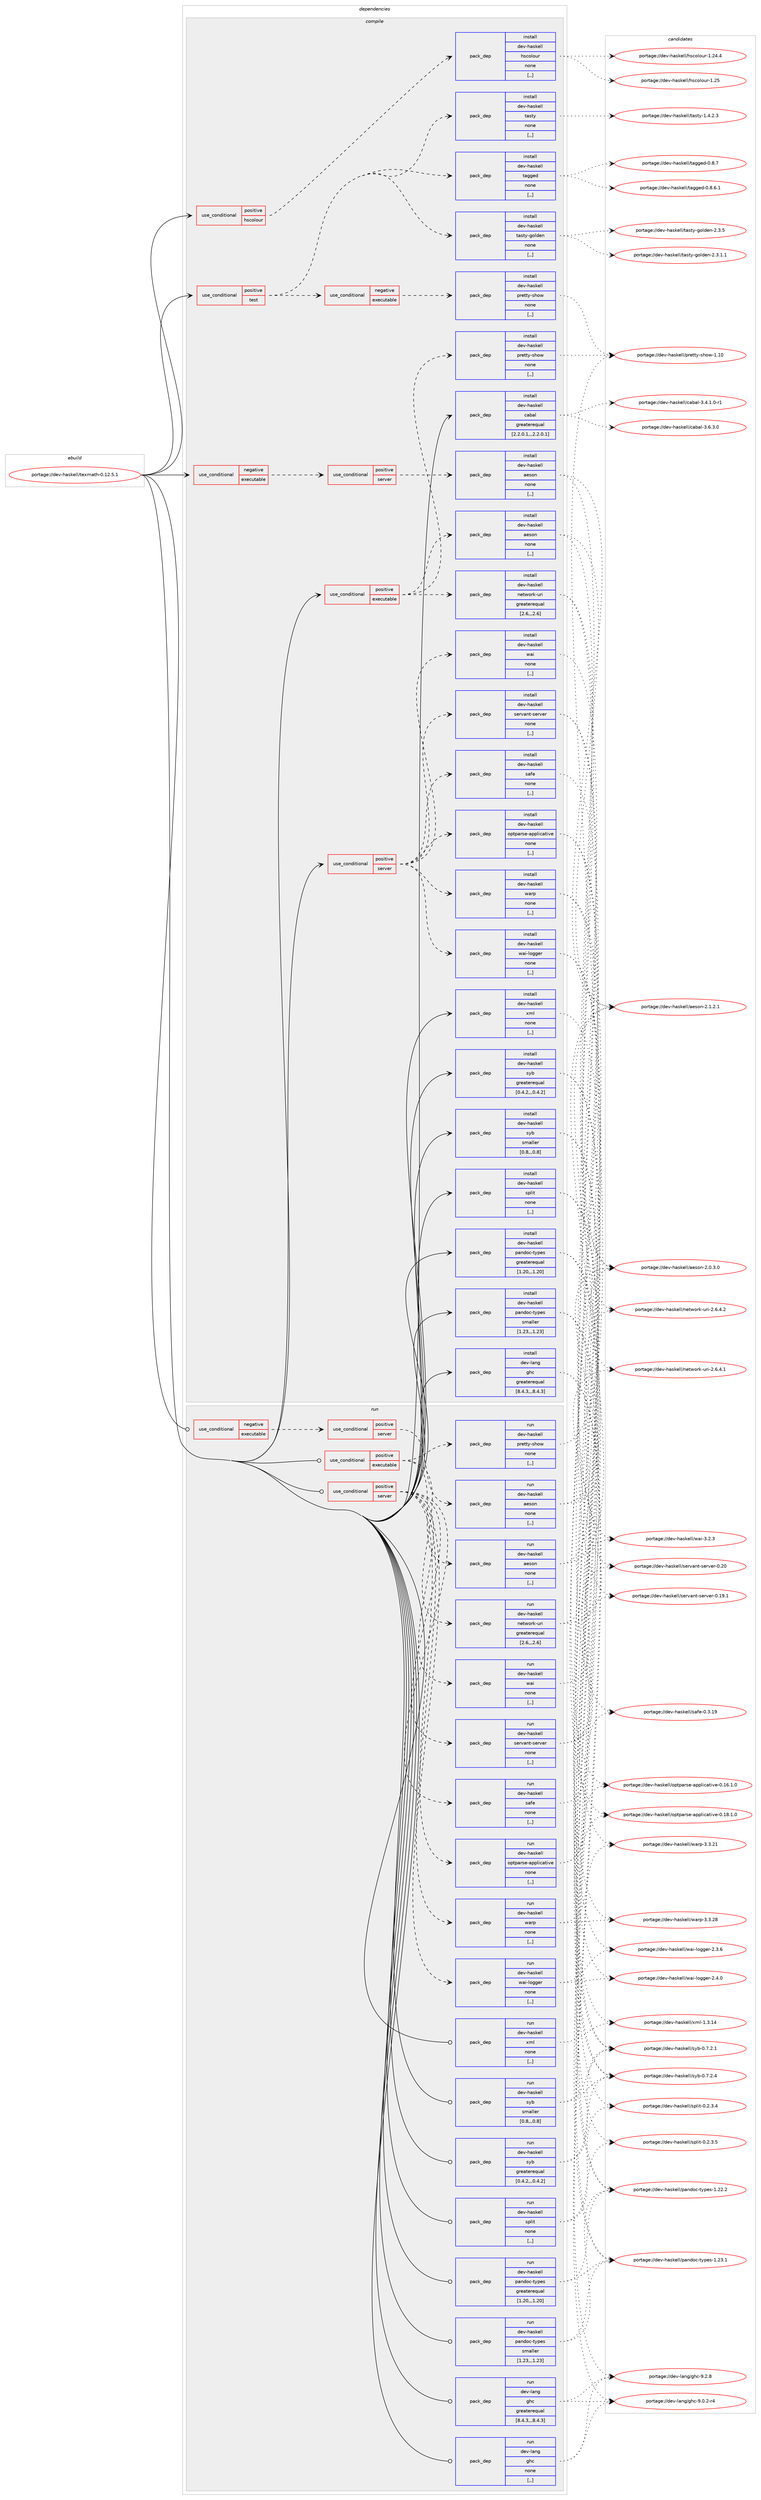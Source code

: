 digraph prolog {

# *************
# Graph options
# *************

newrank=true;
concentrate=true;
compound=true;
graph [rankdir=LR,fontname=Helvetica,fontsize=10,ranksep=1.5];#, ranksep=2.5, nodesep=0.2];
edge  [arrowhead=vee];
node  [fontname=Helvetica,fontsize=10];

# **********
# The ebuild
# **********

subgraph cluster_leftcol {
color=gray;
label=<<i>ebuild</i>>;
id [label="portage://dev-haskell/texmath-0.12.5.1", color=red, width=4, href="../dev-haskell/texmath-0.12.5.1.svg"];
}

# ****************
# The dependencies
# ****************

subgraph cluster_midcol {
color=gray;
label=<<i>dependencies</i>>;
subgraph cluster_compile {
fillcolor="#eeeeee";
style=filled;
label=<<i>compile</i>>;
subgraph cond151283 {
dependency583054 [label=<<TABLE BORDER="0" CELLBORDER="1" CELLSPACING="0" CELLPADDING="4"><TR><TD ROWSPAN="3" CELLPADDING="10">use_conditional</TD></TR><TR><TD>negative</TD></TR><TR><TD>executable</TD></TR></TABLE>>, shape=none, color=red];
subgraph cond151284 {
dependency583055 [label=<<TABLE BORDER="0" CELLBORDER="1" CELLSPACING="0" CELLPADDING="4"><TR><TD ROWSPAN="3" CELLPADDING="10">use_conditional</TD></TR><TR><TD>positive</TD></TR><TR><TD>server</TD></TR></TABLE>>, shape=none, color=red];
subgraph pack427153 {
dependency583056 [label=<<TABLE BORDER="0" CELLBORDER="1" CELLSPACING="0" CELLPADDING="4" WIDTH="220"><TR><TD ROWSPAN="6" CELLPADDING="30">pack_dep</TD></TR><TR><TD WIDTH="110">install</TD></TR><TR><TD>dev-haskell</TD></TR><TR><TD>aeson</TD></TR><TR><TD>none</TD></TR><TR><TD>[,,]</TD></TR></TABLE>>, shape=none, color=blue];
}
dependency583055:e -> dependency583056:w [weight=20,style="dashed",arrowhead="vee"];
}
dependency583054:e -> dependency583055:w [weight=20,style="dashed",arrowhead="vee"];
}
id:e -> dependency583054:w [weight=20,style="solid",arrowhead="vee"];
subgraph cond151285 {
dependency583057 [label=<<TABLE BORDER="0" CELLBORDER="1" CELLSPACING="0" CELLPADDING="4"><TR><TD ROWSPAN="3" CELLPADDING="10">use_conditional</TD></TR><TR><TD>positive</TD></TR><TR><TD>executable</TD></TR></TABLE>>, shape=none, color=red];
subgraph pack427154 {
dependency583058 [label=<<TABLE BORDER="0" CELLBORDER="1" CELLSPACING="0" CELLPADDING="4" WIDTH="220"><TR><TD ROWSPAN="6" CELLPADDING="30">pack_dep</TD></TR><TR><TD WIDTH="110">install</TD></TR><TR><TD>dev-haskell</TD></TR><TR><TD>aeson</TD></TR><TR><TD>none</TD></TR><TR><TD>[,,]</TD></TR></TABLE>>, shape=none, color=blue];
}
dependency583057:e -> dependency583058:w [weight=20,style="dashed",arrowhead="vee"];
subgraph pack427155 {
dependency583059 [label=<<TABLE BORDER="0" CELLBORDER="1" CELLSPACING="0" CELLPADDING="4" WIDTH="220"><TR><TD ROWSPAN="6" CELLPADDING="30">pack_dep</TD></TR><TR><TD WIDTH="110">install</TD></TR><TR><TD>dev-haskell</TD></TR><TR><TD>network-uri</TD></TR><TR><TD>greaterequal</TD></TR><TR><TD>[2.6,,,2.6]</TD></TR></TABLE>>, shape=none, color=blue];
}
dependency583057:e -> dependency583059:w [weight=20,style="dashed",arrowhead="vee"];
subgraph pack427156 {
dependency583060 [label=<<TABLE BORDER="0" CELLBORDER="1" CELLSPACING="0" CELLPADDING="4" WIDTH="220"><TR><TD ROWSPAN="6" CELLPADDING="30">pack_dep</TD></TR><TR><TD WIDTH="110">install</TD></TR><TR><TD>dev-haskell</TD></TR><TR><TD>pretty-show</TD></TR><TR><TD>none</TD></TR><TR><TD>[,,]</TD></TR></TABLE>>, shape=none, color=blue];
}
dependency583057:e -> dependency583060:w [weight=20,style="dashed",arrowhead="vee"];
}
id:e -> dependency583057:w [weight=20,style="solid",arrowhead="vee"];
subgraph cond151286 {
dependency583061 [label=<<TABLE BORDER="0" CELLBORDER="1" CELLSPACING="0" CELLPADDING="4"><TR><TD ROWSPAN="3" CELLPADDING="10">use_conditional</TD></TR><TR><TD>positive</TD></TR><TR><TD>hscolour</TD></TR></TABLE>>, shape=none, color=red];
subgraph pack427157 {
dependency583062 [label=<<TABLE BORDER="0" CELLBORDER="1" CELLSPACING="0" CELLPADDING="4" WIDTH="220"><TR><TD ROWSPAN="6" CELLPADDING="30">pack_dep</TD></TR><TR><TD WIDTH="110">install</TD></TR><TR><TD>dev-haskell</TD></TR><TR><TD>hscolour</TD></TR><TR><TD>none</TD></TR><TR><TD>[,,]</TD></TR></TABLE>>, shape=none, color=blue];
}
dependency583061:e -> dependency583062:w [weight=20,style="dashed",arrowhead="vee"];
}
id:e -> dependency583061:w [weight=20,style="solid",arrowhead="vee"];
subgraph cond151287 {
dependency583063 [label=<<TABLE BORDER="0" CELLBORDER="1" CELLSPACING="0" CELLPADDING="4"><TR><TD ROWSPAN="3" CELLPADDING="10">use_conditional</TD></TR><TR><TD>positive</TD></TR><TR><TD>server</TD></TR></TABLE>>, shape=none, color=red];
subgraph pack427158 {
dependency583064 [label=<<TABLE BORDER="0" CELLBORDER="1" CELLSPACING="0" CELLPADDING="4" WIDTH="220"><TR><TD ROWSPAN="6" CELLPADDING="30">pack_dep</TD></TR><TR><TD WIDTH="110">install</TD></TR><TR><TD>dev-haskell</TD></TR><TR><TD>optparse-applicative</TD></TR><TR><TD>none</TD></TR><TR><TD>[,,]</TD></TR></TABLE>>, shape=none, color=blue];
}
dependency583063:e -> dependency583064:w [weight=20,style="dashed",arrowhead="vee"];
subgraph pack427159 {
dependency583065 [label=<<TABLE BORDER="0" CELLBORDER="1" CELLSPACING="0" CELLPADDING="4" WIDTH="220"><TR><TD ROWSPAN="6" CELLPADDING="30">pack_dep</TD></TR><TR><TD WIDTH="110">install</TD></TR><TR><TD>dev-haskell</TD></TR><TR><TD>safe</TD></TR><TR><TD>none</TD></TR><TR><TD>[,,]</TD></TR></TABLE>>, shape=none, color=blue];
}
dependency583063:e -> dependency583065:w [weight=20,style="dashed",arrowhead="vee"];
subgraph pack427160 {
dependency583066 [label=<<TABLE BORDER="0" CELLBORDER="1" CELLSPACING="0" CELLPADDING="4" WIDTH="220"><TR><TD ROWSPAN="6" CELLPADDING="30">pack_dep</TD></TR><TR><TD WIDTH="110">install</TD></TR><TR><TD>dev-haskell</TD></TR><TR><TD>servant-server</TD></TR><TR><TD>none</TD></TR><TR><TD>[,,]</TD></TR></TABLE>>, shape=none, color=blue];
}
dependency583063:e -> dependency583066:w [weight=20,style="dashed",arrowhead="vee"];
subgraph pack427161 {
dependency583067 [label=<<TABLE BORDER="0" CELLBORDER="1" CELLSPACING="0" CELLPADDING="4" WIDTH="220"><TR><TD ROWSPAN="6" CELLPADDING="30">pack_dep</TD></TR><TR><TD WIDTH="110">install</TD></TR><TR><TD>dev-haskell</TD></TR><TR><TD>wai</TD></TR><TR><TD>none</TD></TR><TR><TD>[,,]</TD></TR></TABLE>>, shape=none, color=blue];
}
dependency583063:e -> dependency583067:w [weight=20,style="dashed",arrowhead="vee"];
subgraph pack427162 {
dependency583068 [label=<<TABLE BORDER="0" CELLBORDER="1" CELLSPACING="0" CELLPADDING="4" WIDTH="220"><TR><TD ROWSPAN="6" CELLPADDING="30">pack_dep</TD></TR><TR><TD WIDTH="110">install</TD></TR><TR><TD>dev-haskell</TD></TR><TR><TD>wai-logger</TD></TR><TR><TD>none</TD></TR><TR><TD>[,,]</TD></TR></TABLE>>, shape=none, color=blue];
}
dependency583063:e -> dependency583068:w [weight=20,style="dashed",arrowhead="vee"];
subgraph pack427163 {
dependency583069 [label=<<TABLE BORDER="0" CELLBORDER="1" CELLSPACING="0" CELLPADDING="4" WIDTH="220"><TR><TD ROWSPAN="6" CELLPADDING="30">pack_dep</TD></TR><TR><TD WIDTH="110">install</TD></TR><TR><TD>dev-haskell</TD></TR><TR><TD>warp</TD></TR><TR><TD>none</TD></TR><TR><TD>[,,]</TD></TR></TABLE>>, shape=none, color=blue];
}
dependency583063:e -> dependency583069:w [weight=20,style="dashed",arrowhead="vee"];
}
id:e -> dependency583063:w [weight=20,style="solid",arrowhead="vee"];
subgraph cond151288 {
dependency583070 [label=<<TABLE BORDER="0" CELLBORDER="1" CELLSPACING="0" CELLPADDING="4"><TR><TD ROWSPAN="3" CELLPADDING="10">use_conditional</TD></TR><TR><TD>positive</TD></TR><TR><TD>test</TD></TR></TABLE>>, shape=none, color=red];
subgraph pack427164 {
dependency583071 [label=<<TABLE BORDER="0" CELLBORDER="1" CELLSPACING="0" CELLPADDING="4" WIDTH="220"><TR><TD ROWSPAN="6" CELLPADDING="30">pack_dep</TD></TR><TR><TD WIDTH="110">install</TD></TR><TR><TD>dev-haskell</TD></TR><TR><TD>tagged</TD></TR><TR><TD>none</TD></TR><TR><TD>[,,]</TD></TR></TABLE>>, shape=none, color=blue];
}
dependency583070:e -> dependency583071:w [weight=20,style="dashed",arrowhead="vee"];
subgraph pack427165 {
dependency583072 [label=<<TABLE BORDER="0" CELLBORDER="1" CELLSPACING="0" CELLPADDING="4" WIDTH="220"><TR><TD ROWSPAN="6" CELLPADDING="30">pack_dep</TD></TR><TR><TD WIDTH="110">install</TD></TR><TR><TD>dev-haskell</TD></TR><TR><TD>tasty</TD></TR><TR><TD>none</TD></TR><TR><TD>[,,]</TD></TR></TABLE>>, shape=none, color=blue];
}
dependency583070:e -> dependency583072:w [weight=20,style="dashed",arrowhead="vee"];
subgraph pack427166 {
dependency583073 [label=<<TABLE BORDER="0" CELLBORDER="1" CELLSPACING="0" CELLPADDING="4" WIDTH="220"><TR><TD ROWSPAN="6" CELLPADDING="30">pack_dep</TD></TR><TR><TD WIDTH="110">install</TD></TR><TR><TD>dev-haskell</TD></TR><TR><TD>tasty-golden</TD></TR><TR><TD>none</TD></TR><TR><TD>[,,]</TD></TR></TABLE>>, shape=none, color=blue];
}
dependency583070:e -> dependency583073:w [weight=20,style="dashed",arrowhead="vee"];
subgraph cond151289 {
dependency583074 [label=<<TABLE BORDER="0" CELLBORDER="1" CELLSPACING="0" CELLPADDING="4"><TR><TD ROWSPAN="3" CELLPADDING="10">use_conditional</TD></TR><TR><TD>negative</TD></TR><TR><TD>executable</TD></TR></TABLE>>, shape=none, color=red];
subgraph pack427167 {
dependency583075 [label=<<TABLE BORDER="0" CELLBORDER="1" CELLSPACING="0" CELLPADDING="4" WIDTH="220"><TR><TD ROWSPAN="6" CELLPADDING="30">pack_dep</TD></TR><TR><TD WIDTH="110">install</TD></TR><TR><TD>dev-haskell</TD></TR><TR><TD>pretty-show</TD></TR><TR><TD>none</TD></TR><TR><TD>[,,]</TD></TR></TABLE>>, shape=none, color=blue];
}
dependency583074:e -> dependency583075:w [weight=20,style="dashed",arrowhead="vee"];
}
dependency583070:e -> dependency583074:w [weight=20,style="dashed",arrowhead="vee"];
}
id:e -> dependency583070:w [weight=20,style="solid",arrowhead="vee"];
subgraph pack427168 {
dependency583076 [label=<<TABLE BORDER="0" CELLBORDER="1" CELLSPACING="0" CELLPADDING="4" WIDTH="220"><TR><TD ROWSPAN="6" CELLPADDING="30">pack_dep</TD></TR><TR><TD WIDTH="110">install</TD></TR><TR><TD>dev-haskell</TD></TR><TR><TD>cabal</TD></TR><TR><TD>greaterequal</TD></TR><TR><TD>[2.2.0.1,,,2.2.0.1]</TD></TR></TABLE>>, shape=none, color=blue];
}
id:e -> dependency583076:w [weight=20,style="solid",arrowhead="vee"];
subgraph pack427169 {
dependency583077 [label=<<TABLE BORDER="0" CELLBORDER="1" CELLSPACING="0" CELLPADDING="4" WIDTH="220"><TR><TD ROWSPAN="6" CELLPADDING="30">pack_dep</TD></TR><TR><TD WIDTH="110">install</TD></TR><TR><TD>dev-haskell</TD></TR><TR><TD>pandoc-types</TD></TR><TR><TD>greaterequal</TD></TR><TR><TD>[1.20,,,1.20]</TD></TR></TABLE>>, shape=none, color=blue];
}
id:e -> dependency583077:w [weight=20,style="solid",arrowhead="vee"];
subgraph pack427170 {
dependency583078 [label=<<TABLE BORDER="0" CELLBORDER="1" CELLSPACING="0" CELLPADDING="4" WIDTH="220"><TR><TD ROWSPAN="6" CELLPADDING="30">pack_dep</TD></TR><TR><TD WIDTH="110">install</TD></TR><TR><TD>dev-haskell</TD></TR><TR><TD>pandoc-types</TD></TR><TR><TD>smaller</TD></TR><TR><TD>[1.23,,,1.23]</TD></TR></TABLE>>, shape=none, color=blue];
}
id:e -> dependency583078:w [weight=20,style="solid",arrowhead="vee"];
subgraph pack427171 {
dependency583079 [label=<<TABLE BORDER="0" CELLBORDER="1" CELLSPACING="0" CELLPADDING="4" WIDTH="220"><TR><TD ROWSPAN="6" CELLPADDING="30">pack_dep</TD></TR><TR><TD WIDTH="110">install</TD></TR><TR><TD>dev-haskell</TD></TR><TR><TD>split</TD></TR><TR><TD>none</TD></TR><TR><TD>[,,]</TD></TR></TABLE>>, shape=none, color=blue];
}
id:e -> dependency583079:w [weight=20,style="solid",arrowhead="vee"];
subgraph pack427172 {
dependency583080 [label=<<TABLE BORDER="0" CELLBORDER="1" CELLSPACING="0" CELLPADDING="4" WIDTH="220"><TR><TD ROWSPAN="6" CELLPADDING="30">pack_dep</TD></TR><TR><TD WIDTH="110">install</TD></TR><TR><TD>dev-haskell</TD></TR><TR><TD>syb</TD></TR><TR><TD>greaterequal</TD></TR><TR><TD>[0.4.2,,,0.4.2]</TD></TR></TABLE>>, shape=none, color=blue];
}
id:e -> dependency583080:w [weight=20,style="solid",arrowhead="vee"];
subgraph pack427173 {
dependency583081 [label=<<TABLE BORDER="0" CELLBORDER="1" CELLSPACING="0" CELLPADDING="4" WIDTH="220"><TR><TD ROWSPAN="6" CELLPADDING="30">pack_dep</TD></TR><TR><TD WIDTH="110">install</TD></TR><TR><TD>dev-haskell</TD></TR><TR><TD>syb</TD></TR><TR><TD>smaller</TD></TR><TR><TD>[0.8,,,0.8]</TD></TR></TABLE>>, shape=none, color=blue];
}
id:e -> dependency583081:w [weight=20,style="solid",arrowhead="vee"];
subgraph pack427174 {
dependency583082 [label=<<TABLE BORDER="0" CELLBORDER="1" CELLSPACING="0" CELLPADDING="4" WIDTH="220"><TR><TD ROWSPAN="6" CELLPADDING="30">pack_dep</TD></TR><TR><TD WIDTH="110">install</TD></TR><TR><TD>dev-haskell</TD></TR><TR><TD>xml</TD></TR><TR><TD>none</TD></TR><TR><TD>[,,]</TD></TR></TABLE>>, shape=none, color=blue];
}
id:e -> dependency583082:w [weight=20,style="solid",arrowhead="vee"];
subgraph pack427175 {
dependency583083 [label=<<TABLE BORDER="0" CELLBORDER="1" CELLSPACING="0" CELLPADDING="4" WIDTH="220"><TR><TD ROWSPAN="6" CELLPADDING="30">pack_dep</TD></TR><TR><TD WIDTH="110">install</TD></TR><TR><TD>dev-lang</TD></TR><TR><TD>ghc</TD></TR><TR><TD>greaterequal</TD></TR><TR><TD>[8.4.3,,,8.4.3]</TD></TR></TABLE>>, shape=none, color=blue];
}
id:e -> dependency583083:w [weight=20,style="solid",arrowhead="vee"];
}
subgraph cluster_compileandrun {
fillcolor="#eeeeee";
style=filled;
label=<<i>compile and run</i>>;
}
subgraph cluster_run {
fillcolor="#eeeeee";
style=filled;
label=<<i>run</i>>;
subgraph cond151290 {
dependency583084 [label=<<TABLE BORDER="0" CELLBORDER="1" CELLSPACING="0" CELLPADDING="4"><TR><TD ROWSPAN="3" CELLPADDING="10">use_conditional</TD></TR><TR><TD>negative</TD></TR><TR><TD>executable</TD></TR></TABLE>>, shape=none, color=red];
subgraph cond151291 {
dependency583085 [label=<<TABLE BORDER="0" CELLBORDER="1" CELLSPACING="0" CELLPADDING="4"><TR><TD ROWSPAN="3" CELLPADDING="10">use_conditional</TD></TR><TR><TD>positive</TD></TR><TR><TD>server</TD></TR></TABLE>>, shape=none, color=red];
subgraph pack427176 {
dependency583086 [label=<<TABLE BORDER="0" CELLBORDER="1" CELLSPACING="0" CELLPADDING="4" WIDTH="220"><TR><TD ROWSPAN="6" CELLPADDING="30">pack_dep</TD></TR><TR><TD WIDTH="110">run</TD></TR><TR><TD>dev-haskell</TD></TR><TR><TD>aeson</TD></TR><TR><TD>none</TD></TR><TR><TD>[,,]</TD></TR></TABLE>>, shape=none, color=blue];
}
dependency583085:e -> dependency583086:w [weight=20,style="dashed",arrowhead="vee"];
}
dependency583084:e -> dependency583085:w [weight=20,style="dashed",arrowhead="vee"];
}
id:e -> dependency583084:w [weight=20,style="solid",arrowhead="odot"];
subgraph cond151292 {
dependency583087 [label=<<TABLE BORDER="0" CELLBORDER="1" CELLSPACING="0" CELLPADDING="4"><TR><TD ROWSPAN="3" CELLPADDING="10">use_conditional</TD></TR><TR><TD>positive</TD></TR><TR><TD>executable</TD></TR></TABLE>>, shape=none, color=red];
subgraph pack427177 {
dependency583088 [label=<<TABLE BORDER="0" CELLBORDER="1" CELLSPACING="0" CELLPADDING="4" WIDTH="220"><TR><TD ROWSPAN="6" CELLPADDING="30">pack_dep</TD></TR><TR><TD WIDTH="110">run</TD></TR><TR><TD>dev-haskell</TD></TR><TR><TD>aeson</TD></TR><TR><TD>none</TD></TR><TR><TD>[,,]</TD></TR></TABLE>>, shape=none, color=blue];
}
dependency583087:e -> dependency583088:w [weight=20,style="dashed",arrowhead="vee"];
subgraph pack427178 {
dependency583089 [label=<<TABLE BORDER="0" CELLBORDER="1" CELLSPACING="0" CELLPADDING="4" WIDTH="220"><TR><TD ROWSPAN="6" CELLPADDING="30">pack_dep</TD></TR><TR><TD WIDTH="110">run</TD></TR><TR><TD>dev-haskell</TD></TR><TR><TD>network-uri</TD></TR><TR><TD>greaterequal</TD></TR><TR><TD>[2.6,,,2.6]</TD></TR></TABLE>>, shape=none, color=blue];
}
dependency583087:e -> dependency583089:w [weight=20,style="dashed",arrowhead="vee"];
subgraph pack427179 {
dependency583090 [label=<<TABLE BORDER="0" CELLBORDER="1" CELLSPACING="0" CELLPADDING="4" WIDTH="220"><TR><TD ROWSPAN="6" CELLPADDING="30">pack_dep</TD></TR><TR><TD WIDTH="110">run</TD></TR><TR><TD>dev-haskell</TD></TR><TR><TD>pretty-show</TD></TR><TR><TD>none</TD></TR><TR><TD>[,,]</TD></TR></TABLE>>, shape=none, color=blue];
}
dependency583087:e -> dependency583090:w [weight=20,style="dashed",arrowhead="vee"];
}
id:e -> dependency583087:w [weight=20,style="solid",arrowhead="odot"];
subgraph cond151293 {
dependency583091 [label=<<TABLE BORDER="0" CELLBORDER="1" CELLSPACING="0" CELLPADDING="4"><TR><TD ROWSPAN="3" CELLPADDING="10">use_conditional</TD></TR><TR><TD>positive</TD></TR><TR><TD>server</TD></TR></TABLE>>, shape=none, color=red];
subgraph pack427180 {
dependency583092 [label=<<TABLE BORDER="0" CELLBORDER="1" CELLSPACING="0" CELLPADDING="4" WIDTH="220"><TR><TD ROWSPAN="6" CELLPADDING="30">pack_dep</TD></TR><TR><TD WIDTH="110">run</TD></TR><TR><TD>dev-haskell</TD></TR><TR><TD>optparse-applicative</TD></TR><TR><TD>none</TD></TR><TR><TD>[,,]</TD></TR></TABLE>>, shape=none, color=blue];
}
dependency583091:e -> dependency583092:w [weight=20,style="dashed",arrowhead="vee"];
subgraph pack427181 {
dependency583093 [label=<<TABLE BORDER="0" CELLBORDER="1" CELLSPACING="0" CELLPADDING="4" WIDTH="220"><TR><TD ROWSPAN="6" CELLPADDING="30">pack_dep</TD></TR><TR><TD WIDTH="110">run</TD></TR><TR><TD>dev-haskell</TD></TR><TR><TD>safe</TD></TR><TR><TD>none</TD></TR><TR><TD>[,,]</TD></TR></TABLE>>, shape=none, color=blue];
}
dependency583091:e -> dependency583093:w [weight=20,style="dashed",arrowhead="vee"];
subgraph pack427182 {
dependency583094 [label=<<TABLE BORDER="0" CELLBORDER="1" CELLSPACING="0" CELLPADDING="4" WIDTH="220"><TR><TD ROWSPAN="6" CELLPADDING="30">pack_dep</TD></TR><TR><TD WIDTH="110">run</TD></TR><TR><TD>dev-haskell</TD></TR><TR><TD>servant-server</TD></TR><TR><TD>none</TD></TR><TR><TD>[,,]</TD></TR></TABLE>>, shape=none, color=blue];
}
dependency583091:e -> dependency583094:w [weight=20,style="dashed",arrowhead="vee"];
subgraph pack427183 {
dependency583095 [label=<<TABLE BORDER="0" CELLBORDER="1" CELLSPACING="0" CELLPADDING="4" WIDTH="220"><TR><TD ROWSPAN="6" CELLPADDING="30">pack_dep</TD></TR><TR><TD WIDTH="110">run</TD></TR><TR><TD>dev-haskell</TD></TR><TR><TD>wai</TD></TR><TR><TD>none</TD></TR><TR><TD>[,,]</TD></TR></TABLE>>, shape=none, color=blue];
}
dependency583091:e -> dependency583095:w [weight=20,style="dashed",arrowhead="vee"];
subgraph pack427184 {
dependency583096 [label=<<TABLE BORDER="0" CELLBORDER="1" CELLSPACING="0" CELLPADDING="4" WIDTH="220"><TR><TD ROWSPAN="6" CELLPADDING="30">pack_dep</TD></TR><TR><TD WIDTH="110">run</TD></TR><TR><TD>dev-haskell</TD></TR><TR><TD>wai-logger</TD></TR><TR><TD>none</TD></TR><TR><TD>[,,]</TD></TR></TABLE>>, shape=none, color=blue];
}
dependency583091:e -> dependency583096:w [weight=20,style="dashed",arrowhead="vee"];
subgraph pack427185 {
dependency583097 [label=<<TABLE BORDER="0" CELLBORDER="1" CELLSPACING="0" CELLPADDING="4" WIDTH="220"><TR><TD ROWSPAN="6" CELLPADDING="30">pack_dep</TD></TR><TR><TD WIDTH="110">run</TD></TR><TR><TD>dev-haskell</TD></TR><TR><TD>warp</TD></TR><TR><TD>none</TD></TR><TR><TD>[,,]</TD></TR></TABLE>>, shape=none, color=blue];
}
dependency583091:e -> dependency583097:w [weight=20,style="dashed",arrowhead="vee"];
}
id:e -> dependency583091:w [weight=20,style="solid",arrowhead="odot"];
subgraph pack427186 {
dependency583098 [label=<<TABLE BORDER="0" CELLBORDER="1" CELLSPACING="0" CELLPADDING="4" WIDTH="220"><TR><TD ROWSPAN="6" CELLPADDING="30">pack_dep</TD></TR><TR><TD WIDTH="110">run</TD></TR><TR><TD>dev-haskell</TD></TR><TR><TD>pandoc-types</TD></TR><TR><TD>greaterequal</TD></TR><TR><TD>[1.20,,,1.20]</TD></TR></TABLE>>, shape=none, color=blue];
}
id:e -> dependency583098:w [weight=20,style="solid",arrowhead="odot"];
subgraph pack427187 {
dependency583099 [label=<<TABLE BORDER="0" CELLBORDER="1" CELLSPACING="0" CELLPADDING="4" WIDTH="220"><TR><TD ROWSPAN="6" CELLPADDING="30">pack_dep</TD></TR><TR><TD WIDTH="110">run</TD></TR><TR><TD>dev-haskell</TD></TR><TR><TD>pandoc-types</TD></TR><TR><TD>smaller</TD></TR><TR><TD>[1.23,,,1.23]</TD></TR></TABLE>>, shape=none, color=blue];
}
id:e -> dependency583099:w [weight=20,style="solid",arrowhead="odot"];
subgraph pack427188 {
dependency583100 [label=<<TABLE BORDER="0" CELLBORDER="1" CELLSPACING="0" CELLPADDING="4" WIDTH="220"><TR><TD ROWSPAN="6" CELLPADDING="30">pack_dep</TD></TR><TR><TD WIDTH="110">run</TD></TR><TR><TD>dev-haskell</TD></TR><TR><TD>split</TD></TR><TR><TD>none</TD></TR><TR><TD>[,,]</TD></TR></TABLE>>, shape=none, color=blue];
}
id:e -> dependency583100:w [weight=20,style="solid",arrowhead="odot"];
subgraph pack427189 {
dependency583101 [label=<<TABLE BORDER="0" CELLBORDER="1" CELLSPACING="0" CELLPADDING="4" WIDTH="220"><TR><TD ROWSPAN="6" CELLPADDING="30">pack_dep</TD></TR><TR><TD WIDTH="110">run</TD></TR><TR><TD>dev-haskell</TD></TR><TR><TD>syb</TD></TR><TR><TD>greaterequal</TD></TR><TR><TD>[0.4.2,,,0.4.2]</TD></TR></TABLE>>, shape=none, color=blue];
}
id:e -> dependency583101:w [weight=20,style="solid",arrowhead="odot"];
subgraph pack427190 {
dependency583102 [label=<<TABLE BORDER="0" CELLBORDER="1" CELLSPACING="0" CELLPADDING="4" WIDTH="220"><TR><TD ROWSPAN="6" CELLPADDING="30">pack_dep</TD></TR><TR><TD WIDTH="110">run</TD></TR><TR><TD>dev-haskell</TD></TR><TR><TD>syb</TD></TR><TR><TD>smaller</TD></TR><TR><TD>[0.8,,,0.8]</TD></TR></TABLE>>, shape=none, color=blue];
}
id:e -> dependency583102:w [weight=20,style="solid",arrowhead="odot"];
subgraph pack427191 {
dependency583103 [label=<<TABLE BORDER="0" CELLBORDER="1" CELLSPACING="0" CELLPADDING="4" WIDTH="220"><TR><TD ROWSPAN="6" CELLPADDING="30">pack_dep</TD></TR><TR><TD WIDTH="110">run</TD></TR><TR><TD>dev-haskell</TD></TR><TR><TD>xml</TD></TR><TR><TD>none</TD></TR><TR><TD>[,,]</TD></TR></TABLE>>, shape=none, color=blue];
}
id:e -> dependency583103:w [weight=20,style="solid",arrowhead="odot"];
subgraph pack427192 {
dependency583104 [label=<<TABLE BORDER="0" CELLBORDER="1" CELLSPACING="0" CELLPADDING="4" WIDTH="220"><TR><TD ROWSPAN="6" CELLPADDING="30">pack_dep</TD></TR><TR><TD WIDTH="110">run</TD></TR><TR><TD>dev-lang</TD></TR><TR><TD>ghc</TD></TR><TR><TD>greaterequal</TD></TR><TR><TD>[8.4.3,,,8.4.3]</TD></TR></TABLE>>, shape=none, color=blue];
}
id:e -> dependency583104:w [weight=20,style="solid",arrowhead="odot"];
subgraph pack427193 {
dependency583105 [label=<<TABLE BORDER="0" CELLBORDER="1" CELLSPACING="0" CELLPADDING="4" WIDTH="220"><TR><TD ROWSPAN="6" CELLPADDING="30">pack_dep</TD></TR><TR><TD WIDTH="110">run</TD></TR><TR><TD>dev-lang</TD></TR><TR><TD>ghc</TD></TR><TR><TD>none</TD></TR><TR><TD>[,,]</TD></TR></TABLE>>, shape=none, color=blue];
}
id:e -> dependency583105:w [weight=20,style="solid",arrowhead="odot"];
}
}

# **************
# The candidates
# **************

subgraph cluster_choices {
rank=same;
color=gray;
label=<<i>candidates</i>>;

subgraph choice427153 {
color=black;
nodesep=1;
choice100101118451049711510710110810847971011151111104550464946504649 [label="portage://dev-haskell/aeson-2.1.2.1", color=red, width=4,href="../dev-haskell/aeson-2.1.2.1.svg"];
choice100101118451049711510710110810847971011151111104550464846514648 [label="portage://dev-haskell/aeson-2.0.3.0", color=red, width=4,href="../dev-haskell/aeson-2.0.3.0.svg"];
dependency583056:e -> choice100101118451049711510710110810847971011151111104550464946504649:w [style=dotted,weight="100"];
dependency583056:e -> choice100101118451049711510710110810847971011151111104550464846514648:w [style=dotted,weight="100"];
}
subgraph choice427154 {
color=black;
nodesep=1;
choice100101118451049711510710110810847971011151111104550464946504649 [label="portage://dev-haskell/aeson-2.1.2.1", color=red, width=4,href="../dev-haskell/aeson-2.1.2.1.svg"];
choice100101118451049711510710110810847971011151111104550464846514648 [label="portage://dev-haskell/aeson-2.0.3.0", color=red, width=4,href="../dev-haskell/aeson-2.0.3.0.svg"];
dependency583058:e -> choice100101118451049711510710110810847971011151111104550464946504649:w [style=dotted,weight="100"];
dependency583058:e -> choice100101118451049711510710110810847971011151111104550464846514648:w [style=dotted,weight="100"];
}
subgraph choice427155 {
color=black;
nodesep=1;
choice100101118451049711510710110810847110101116119111114107451171141054550465446524650 [label="portage://dev-haskell/network-uri-2.6.4.2", color=red, width=4,href="../dev-haskell/network-uri-2.6.4.2.svg"];
choice100101118451049711510710110810847110101116119111114107451171141054550465446524649 [label="portage://dev-haskell/network-uri-2.6.4.1", color=red, width=4,href="../dev-haskell/network-uri-2.6.4.1.svg"];
dependency583059:e -> choice100101118451049711510710110810847110101116119111114107451171141054550465446524650:w [style=dotted,weight="100"];
dependency583059:e -> choice100101118451049711510710110810847110101116119111114107451171141054550465446524649:w [style=dotted,weight="100"];
}
subgraph choice427156 {
color=black;
nodesep=1;
choice100101118451049711510710110810847112114101116116121451151041111194549464948 [label="portage://dev-haskell/pretty-show-1.10", color=red, width=4,href="../dev-haskell/pretty-show-1.10.svg"];
dependency583060:e -> choice100101118451049711510710110810847112114101116116121451151041111194549464948:w [style=dotted,weight="100"];
}
subgraph choice427157 {
color=black;
nodesep=1;
choice100101118451049711510710110810847104115991111081111171144549465053 [label="portage://dev-haskell/hscolour-1.25", color=red, width=4,href="../dev-haskell/hscolour-1.25.svg"];
choice1001011184510497115107101108108471041159911110811111711445494650524652 [label="portage://dev-haskell/hscolour-1.24.4", color=red, width=4,href="../dev-haskell/hscolour-1.24.4.svg"];
dependency583062:e -> choice100101118451049711510710110810847104115991111081111171144549465053:w [style=dotted,weight="100"];
dependency583062:e -> choice1001011184510497115107101108108471041159911110811111711445494650524652:w [style=dotted,weight="100"];
}
subgraph choice427158 {
color=black;
nodesep=1;
choice1001011184510497115107101108108471111121161129711411510145971121121081059997116105118101454846495646494648 [label="portage://dev-haskell/optparse-applicative-0.18.1.0", color=red, width=4,href="../dev-haskell/optparse-applicative-0.18.1.0.svg"];
choice1001011184510497115107101108108471111121161129711411510145971121121081059997116105118101454846495446494648 [label="portage://dev-haskell/optparse-applicative-0.16.1.0", color=red, width=4,href="../dev-haskell/optparse-applicative-0.16.1.0.svg"];
dependency583064:e -> choice1001011184510497115107101108108471111121161129711411510145971121121081059997116105118101454846495646494648:w [style=dotted,weight="100"];
dependency583064:e -> choice1001011184510497115107101108108471111121161129711411510145971121121081059997116105118101454846495446494648:w [style=dotted,weight="100"];
}
subgraph choice427159 {
color=black;
nodesep=1;
choice1001011184510497115107101108108471159710210145484651464957 [label="portage://dev-haskell/safe-0.3.19", color=red, width=4,href="../dev-haskell/safe-0.3.19.svg"];
dependency583065:e -> choice1001011184510497115107101108108471159710210145484651464957:w [style=dotted,weight="100"];
}
subgraph choice427160 {
color=black;
nodesep=1;
choice10010111845104971151071011081084711510111411897110116451151011141181011144548465048 [label="portage://dev-haskell/servant-server-0.20", color=red, width=4,href="../dev-haskell/servant-server-0.20.svg"];
choice100101118451049711510710110810847115101114118971101164511510111411810111445484649574649 [label="portage://dev-haskell/servant-server-0.19.1", color=red, width=4,href="../dev-haskell/servant-server-0.19.1.svg"];
dependency583066:e -> choice10010111845104971151071011081084711510111411897110116451151011141181011144548465048:w [style=dotted,weight="100"];
dependency583066:e -> choice100101118451049711510710110810847115101114118971101164511510111411810111445484649574649:w [style=dotted,weight="100"];
}
subgraph choice427161 {
color=black;
nodesep=1;
choice10010111845104971151071011081084711997105455146504651 [label="portage://dev-haskell/wai-3.2.3", color=red, width=4,href="../dev-haskell/wai-3.2.3.svg"];
dependency583067:e -> choice10010111845104971151071011081084711997105455146504651:w [style=dotted,weight="100"];
}
subgraph choice427162 {
color=black;
nodesep=1;
choice1001011184510497115107101108108471199710545108111103103101114455046524648 [label="portage://dev-haskell/wai-logger-2.4.0", color=red, width=4,href="../dev-haskell/wai-logger-2.4.0.svg"];
choice1001011184510497115107101108108471199710545108111103103101114455046514654 [label="portage://dev-haskell/wai-logger-2.3.6", color=red, width=4,href="../dev-haskell/wai-logger-2.3.6.svg"];
dependency583068:e -> choice1001011184510497115107101108108471199710545108111103103101114455046524648:w [style=dotted,weight="100"];
dependency583068:e -> choice1001011184510497115107101108108471199710545108111103103101114455046514654:w [style=dotted,weight="100"];
}
subgraph choice427163 {
color=black;
nodesep=1;
choice1001011184510497115107101108108471199711411245514651465056 [label="portage://dev-haskell/warp-3.3.28", color=red, width=4,href="../dev-haskell/warp-3.3.28.svg"];
choice1001011184510497115107101108108471199711411245514651465049 [label="portage://dev-haskell/warp-3.3.21", color=red, width=4,href="../dev-haskell/warp-3.3.21.svg"];
dependency583069:e -> choice1001011184510497115107101108108471199711411245514651465056:w [style=dotted,weight="100"];
dependency583069:e -> choice1001011184510497115107101108108471199711411245514651465049:w [style=dotted,weight="100"];
}
subgraph choice427164 {
color=black;
nodesep=1;
choice10010111845104971151071011081084711697103103101100454846564655 [label="portage://dev-haskell/tagged-0.8.7", color=red, width=4,href="../dev-haskell/tagged-0.8.7.svg"];
choice100101118451049711510710110810847116971031031011004548465646544649 [label="portage://dev-haskell/tagged-0.8.6.1", color=red, width=4,href="../dev-haskell/tagged-0.8.6.1.svg"];
dependency583071:e -> choice10010111845104971151071011081084711697103103101100454846564655:w [style=dotted,weight="100"];
dependency583071:e -> choice100101118451049711510710110810847116971031031011004548465646544649:w [style=dotted,weight="100"];
}
subgraph choice427165 {
color=black;
nodesep=1;
choice100101118451049711510710110810847116971151161214549465246504651 [label="portage://dev-haskell/tasty-1.4.2.3", color=red, width=4,href="../dev-haskell/tasty-1.4.2.3.svg"];
dependency583072:e -> choice100101118451049711510710110810847116971151161214549465246504651:w [style=dotted,weight="100"];
}
subgraph choice427166 {
color=black;
nodesep=1;
choice1001011184510497115107101108108471169711511612145103111108100101110455046514653 [label="portage://dev-haskell/tasty-golden-2.3.5", color=red, width=4,href="../dev-haskell/tasty-golden-2.3.5.svg"];
choice10010111845104971151071011081084711697115116121451031111081001011104550465146494649 [label="portage://dev-haskell/tasty-golden-2.3.1.1", color=red, width=4,href="../dev-haskell/tasty-golden-2.3.1.1.svg"];
dependency583073:e -> choice1001011184510497115107101108108471169711511612145103111108100101110455046514653:w [style=dotted,weight="100"];
dependency583073:e -> choice10010111845104971151071011081084711697115116121451031111081001011104550465146494649:w [style=dotted,weight="100"];
}
subgraph choice427167 {
color=black;
nodesep=1;
choice100101118451049711510710110810847112114101116116121451151041111194549464948 [label="portage://dev-haskell/pretty-show-1.10", color=red, width=4,href="../dev-haskell/pretty-show-1.10.svg"];
dependency583075:e -> choice100101118451049711510710110810847112114101116116121451151041111194549464948:w [style=dotted,weight="100"];
}
subgraph choice427168 {
color=black;
nodesep=1;
choice100101118451049711510710110810847999798971084551465446514648 [label="portage://dev-haskell/cabal-3.6.3.0", color=red, width=4,href="../dev-haskell/cabal-3.6.3.0.svg"];
choice1001011184510497115107101108108479997989710845514652464946484511449 [label="portage://dev-haskell/cabal-3.4.1.0-r1", color=red, width=4,href="../dev-haskell/cabal-3.4.1.0-r1.svg"];
dependency583076:e -> choice100101118451049711510710110810847999798971084551465446514648:w [style=dotted,weight="100"];
dependency583076:e -> choice1001011184510497115107101108108479997989710845514652464946484511449:w [style=dotted,weight="100"];
}
subgraph choice427169 {
color=black;
nodesep=1;
choice10010111845104971151071011081084711297110100111994511612111210111545494650514649 [label="portage://dev-haskell/pandoc-types-1.23.1", color=red, width=4,href="../dev-haskell/pandoc-types-1.23.1.svg"];
choice10010111845104971151071011081084711297110100111994511612111210111545494650504650 [label="portage://dev-haskell/pandoc-types-1.22.2", color=red, width=4,href="../dev-haskell/pandoc-types-1.22.2.svg"];
dependency583077:e -> choice10010111845104971151071011081084711297110100111994511612111210111545494650514649:w [style=dotted,weight="100"];
dependency583077:e -> choice10010111845104971151071011081084711297110100111994511612111210111545494650504650:w [style=dotted,weight="100"];
}
subgraph choice427170 {
color=black;
nodesep=1;
choice10010111845104971151071011081084711297110100111994511612111210111545494650514649 [label="portage://dev-haskell/pandoc-types-1.23.1", color=red, width=4,href="../dev-haskell/pandoc-types-1.23.1.svg"];
choice10010111845104971151071011081084711297110100111994511612111210111545494650504650 [label="portage://dev-haskell/pandoc-types-1.22.2", color=red, width=4,href="../dev-haskell/pandoc-types-1.22.2.svg"];
dependency583078:e -> choice10010111845104971151071011081084711297110100111994511612111210111545494650514649:w [style=dotted,weight="100"];
dependency583078:e -> choice10010111845104971151071011081084711297110100111994511612111210111545494650504650:w [style=dotted,weight="100"];
}
subgraph choice427171 {
color=black;
nodesep=1;
choice1001011184510497115107101108108471151121081051164548465046514653 [label="portage://dev-haskell/split-0.2.3.5", color=red, width=4,href="../dev-haskell/split-0.2.3.5.svg"];
choice1001011184510497115107101108108471151121081051164548465046514652 [label="portage://dev-haskell/split-0.2.3.4", color=red, width=4,href="../dev-haskell/split-0.2.3.4.svg"];
dependency583079:e -> choice1001011184510497115107101108108471151121081051164548465046514653:w [style=dotted,weight="100"];
dependency583079:e -> choice1001011184510497115107101108108471151121081051164548465046514652:w [style=dotted,weight="100"];
}
subgraph choice427172 {
color=black;
nodesep=1;
choice100101118451049711510710110810847115121984548465546504652 [label="portage://dev-haskell/syb-0.7.2.4", color=red, width=4,href="../dev-haskell/syb-0.7.2.4.svg"];
choice100101118451049711510710110810847115121984548465546504649 [label="portage://dev-haskell/syb-0.7.2.1", color=red, width=4,href="../dev-haskell/syb-0.7.2.1.svg"];
dependency583080:e -> choice100101118451049711510710110810847115121984548465546504652:w [style=dotted,weight="100"];
dependency583080:e -> choice100101118451049711510710110810847115121984548465546504649:w [style=dotted,weight="100"];
}
subgraph choice427173 {
color=black;
nodesep=1;
choice100101118451049711510710110810847115121984548465546504652 [label="portage://dev-haskell/syb-0.7.2.4", color=red, width=4,href="../dev-haskell/syb-0.7.2.4.svg"];
choice100101118451049711510710110810847115121984548465546504649 [label="portage://dev-haskell/syb-0.7.2.1", color=red, width=4,href="../dev-haskell/syb-0.7.2.1.svg"];
dependency583081:e -> choice100101118451049711510710110810847115121984548465546504652:w [style=dotted,weight="100"];
dependency583081:e -> choice100101118451049711510710110810847115121984548465546504649:w [style=dotted,weight="100"];
}
subgraph choice427174 {
color=black;
nodesep=1;
choice10010111845104971151071011081084712010910845494651464952 [label="portage://dev-haskell/xml-1.3.14", color=red, width=4,href="../dev-haskell/xml-1.3.14.svg"];
dependency583082:e -> choice10010111845104971151071011081084712010910845494651464952:w [style=dotted,weight="100"];
}
subgraph choice427175 {
color=black;
nodesep=1;
choice10010111845108971101034710310499455746504656 [label="portage://dev-lang/ghc-9.2.8", color=red, width=4,href="../dev-lang/ghc-9.2.8.svg"];
choice100101118451089711010347103104994557464846504511452 [label="portage://dev-lang/ghc-9.0.2-r4", color=red, width=4,href="../dev-lang/ghc-9.0.2-r4.svg"];
dependency583083:e -> choice10010111845108971101034710310499455746504656:w [style=dotted,weight="100"];
dependency583083:e -> choice100101118451089711010347103104994557464846504511452:w [style=dotted,weight="100"];
}
subgraph choice427176 {
color=black;
nodesep=1;
choice100101118451049711510710110810847971011151111104550464946504649 [label="portage://dev-haskell/aeson-2.1.2.1", color=red, width=4,href="../dev-haskell/aeson-2.1.2.1.svg"];
choice100101118451049711510710110810847971011151111104550464846514648 [label="portage://dev-haskell/aeson-2.0.3.0", color=red, width=4,href="../dev-haskell/aeson-2.0.3.0.svg"];
dependency583086:e -> choice100101118451049711510710110810847971011151111104550464946504649:w [style=dotted,weight="100"];
dependency583086:e -> choice100101118451049711510710110810847971011151111104550464846514648:w [style=dotted,weight="100"];
}
subgraph choice427177 {
color=black;
nodesep=1;
choice100101118451049711510710110810847971011151111104550464946504649 [label="portage://dev-haskell/aeson-2.1.2.1", color=red, width=4,href="../dev-haskell/aeson-2.1.2.1.svg"];
choice100101118451049711510710110810847971011151111104550464846514648 [label="portage://dev-haskell/aeson-2.0.3.0", color=red, width=4,href="../dev-haskell/aeson-2.0.3.0.svg"];
dependency583088:e -> choice100101118451049711510710110810847971011151111104550464946504649:w [style=dotted,weight="100"];
dependency583088:e -> choice100101118451049711510710110810847971011151111104550464846514648:w [style=dotted,weight="100"];
}
subgraph choice427178 {
color=black;
nodesep=1;
choice100101118451049711510710110810847110101116119111114107451171141054550465446524650 [label="portage://dev-haskell/network-uri-2.6.4.2", color=red, width=4,href="../dev-haskell/network-uri-2.6.4.2.svg"];
choice100101118451049711510710110810847110101116119111114107451171141054550465446524649 [label="portage://dev-haskell/network-uri-2.6.4.1", color=red, width=4,href="../dev-haskell/network-uri-2.6.4.1.svg"];
dependency583089:e -> choice100101118451049711510710110810847110101116119111114107451171141054550465446524650:w [style=dotted,weight="100"];
dependency583089:e -> choice100101118451049711510710110810847110101116119111114107451171141054550465446524649:w [style=dotted,weight="100"];
}
subgraph choice427179 {
color=black;
nodesep=1;
choice100101118451049711510710110810847112114101116116121451151041111194549464948 [label="portage://dev-haskell/pretty-show-1.10", color=red, width=4,href="../dev-haskell/pretty-show-1.10.svg"];
dependency583090:e -> choice100101118451049711510710110810847112114101116116121451151041111194549464948:w [style=dotted,weight="100"];
}
subgraph choice427180 {
color=black;
nodesep=1;
choice1001011184510497115107101108108471111121161129711411510145971121121081059997116105118101454846495646494648 [label="portage://dev-haskell/optparse-applicative-0.18.1.0", color=red, width=4,href="../dev-haskell/optparse-applicative-0.18.1.0.svg"];
choice1001011184510497115107101108108471111121161129711411510145971121121081059997116105118101454846495446494648 [label="portage://dev-haskell/optparse-applicative-0.16.1.0", color=red, width=4,href="../dev-haskell/optparse-applicative-0.16.1.0.svg"];
dependency583092:e -> choice1001011184510497115107101108108471111121161129711411510145971121121081059997116105118101454846495646494648:w [style=dotted,weight="100"];
dependency583092:e -> choice1001011184510497115107101108108471111121161129711411510145971121121081059997116105118101454846495446494648:w [style=dotted,weight="100"];
}
subgraph choice427181 {
color=black;
nodesep=1;
choice1001011184510497115107101108108471159710210145484651464957 [label="portage://dev-haskell/safe-0.3.19", color=red, width=4,href="../dev-haskell/safe-0.3.19.svg"];
dependency583093:e -> choice1001011184510497115107101108108471159710210145484651464957:w [style=dotted,weight="100"];
}
subgraph choice427182 {
color=black;
nodesep=1;
choice10010111845104971151071011081084711510111411897110116451151011141181011144548465048 [label="portage://dev-haskell/servant-server-0.20", color=red, width=4,href="../dev-haskell/servant-server-0.20.svg"];
choice100101118451049711510710110810847115101114118971101164511510111411810111445484649574649 [label="portage://dev-haskell/servant-server-0.19.1", color=red, width=4,href="../dev-haskell/servant-server-0.19.1.svg"];
dependency583094:e -> choice10010111845104971151071011081084711510111411897110116451151011141181011144548465048:w [style=dotted,weight="100"];
dependency583094:e -> choice100101118451049711510710110810847115101114118971101164511510111411810111445484649574649:w [style=dotted,weight="100"];
}
subgraph choice427183 {
color=black;
nodesep=1;
choice10010111845104971151071011081084711997105455146504651 [label="portage://dev-haskell/wai-3.2.3", color=red, width=4,href="../dev-haskell/wai-3.2.3.svg"];
dependency583095:e -> choice10010111845104971151071011081084711997105455146504651:w [style=dotted,weight="100"];
}
subgraph choice427184 {
color=black;
nodesep=1;
choice1001011184510497115107101108108471199710545108111103103101114455046524648 [label="portage://dev-haskell/wai-logger-2.4.0", color=red, width=4,href="../dev-haskell/wai-logger-2.4.0.svg"];
choice1001011184510497115107101108108471199710545108111103103101114455046514654 [label="portage://dev-haskell/wai-logger-2.3.6", color=red, width=4,href="../dev-haskell/wai-logger-2.3.6.svg"];
dependency583096:e -> choice1001011184510497115107101108108471199710545108111103103101114455046524648:w [style=dotted,weight="100"];
dependency583096:e -> choice1001011184510497115107101108108471199710545108111103103101114455046514654:w [style=dotted,weight="100"];
}
subgraph choice427185 {
color=black;
nodesep=1;
choice1001011184510497115107101108108471199711411245514651465056 [label="portage://dev-haskell/warp-3.3.28", color=red, width=4,href="../dev-haskell/warp-3.3.28.svg"];
choice1001011184510497115107101108108471199711411245514651465049 [label="portage://dev-haskell/warp-3.3.21", color=red, width=4,href="../dev-haskell/warp-3.3.21.svg"];
dependency583097:e -> choice1001011184510497115107101108108471199711411245514651465056:w [style=dotted,weight="100"];
dependency583097:e -> choice1001011184510497115107101108108471199711411245514651465049:w [style=dotted,weight="100"];
}
subgraph choice427186 {
color=black;
nodesep=1;
choice10010111845104971151071011081084711297110100111994511612111210111545494650514649 [label="portage://dev-haskell/pandoc-types-1.23.1", color=red, width=4,href="../dev-haskell/pandoc-types-1.23.1.svg"];
choice10010111845104971151071011081084711297110100111994511612111210111545494650504650 [label="portage://dev-haskell/pandoc-types-1.22.2", color=red, width=4,href="../dev-haskell/pandoc-types-1.22.2.svg"];
dependency583098:e -> choice10010111845104971151071011081084711297110100111994511612111210111545494650514649:w [style=dotted,weight="100"];
dependency583098:e -> choice10010111845104971151071011081084711297110100111994511612111210111545494650504650:w [style=dotted,weight="100"];
}
subgraph choice427187 {
color=black;
nodesep=1;
choice10010111845104971151071011081084711297110100111994511612111210111545494650514649 [label="portage://dev-haskell/pandoc-types-1.23.1", color=red, width=4,href="../dev-haskell/pandoc-types-1.23.1.svg"];
choice10010111845104971151071011081084711297110100111994511612111210111545494650504650 [label="portage://dev-haskell/pandoc-types-1.22.2", color=red, width=4,href="../dev-haskell/pandoc-types-1.22.2.svg"];
dependency583099:e -> choice10010111845104971151071011081084711297110100111994511612111210111545494650514649:w [style=dotted,weight="100"];
dependency583099:e -> choice10010111845104971151071011081084711297110100111994511612111210111545494650504650:w [style=dotted,weight="100"];
}
subgraph choice427188 {
color=black;
nodesep=1;
choice1001011184510497115107101108108471151121081051164548465046514653 [label="portage://dev-haskell/split-0.2.3.5", color=red, width=4,href="../dev-haskell/split-0.2.3.5.svg"];
choice1001011184510497115107101108108471151121081051164548465046514652 [label="portage://dev-haskell/split-0.2.3.4", color=red, width=4,href="../dev-haskell/split-0.2.3.4.svg"];
dependency583100:e -> choice1001011184510497115107101108108471151121081051164548465046514653:w [style=dotted,weight="100"];
dependency583100:e -> choice1001011184510497115107101108108471151121081051164548465046514652:w [style=dotted,weight="100"];
}
subgraph choice427189 {
color=black;
nodesep=1;
choice100101118451049711510710110810847115121984548465546504652 [label="portage://dev-haskell/syb-0.7.2.4", color=red, width=4,href="../dev-haskell/syb-0.7.2.4.svg"];
choice100101118451049711510710110810847115121984548465546504649 [label="portage://dev-haskell/syb-0.7.2.1", color=red, width=4,href="../dev-haskell/syb-0.7.2.1.svg"];
dependency583101:e -> choice100101118451049711510710110810847115121984548465546504652:w [style=dotted,weight="100"];
dependency583101:e -> choice100101118451049711510710110810847115121984548465546504649:w [style=dotted,weight="100"];
}
subgraph choice427190 {
color=black;
nodesep=1;
choice100101118451049711510710110810847115121984548465546504652 [label="portage://dev-haskell/syb-0.7.2.4", color=red, width=4,href="../dev-haskell/syb-0.7.2.4.svg"];
choice100101118451049711510710110810847115121984548465546504649 [label="portage://dev-haskell/syb-0.7.2.1", color=red, width=4,href="../dev-haskell/syb-0.7.2.1.svg"];
dependency583102:e -> choice100101118451049711510710110810847115121984548465546504652:w [style=dotted,weight="100"];
dependency583102:e -> choice100101118451049711510710110810847115121984548465546504649:w [style=dotted,weight="100"];
}
subgraph choice427191 {
color=black;
nodesep=1;
choice10010111845104971151071011081084712010910845494651464952 [label="portage://dev-haskell/xml-1.3.14", color=red, width=4,href="../dev-haskell/xml-1.3.14.svg"];
dependency583103:e -> choice10010111845104971151071011081084712010910845494651464952:w [style=dotted,weight="100"];
}
subgraph choice427192 {
color=black;
nodesep=1;
choice10010111845108971101034710310499455746504656 [label="portage://dev-lang/ghc-9.2.8", color=red, width=4,href="../dev-lang/ghc-9.2.8.svg"];
choice100101118451089711010347103104994557464846504511452 [label="portage://dev-lang/ghc-9.0.2-r4", color=red, width=4,href="../dev-lang/ghc-9.0.2-r4.svg"];
dependency583104:e -> choice10010111845108971101034710310499455746504656:w [style=dotted,weight="100"];
dependency583104:e -> choice100101118451089711010347103104994557464846504511452:w [style=dotted,weight="100"];
}
subgraph choice427193 {
color=black;
nodesep=1;
choice10010111845108971101034710310499455746504656 [label="portage://dev-lang/ghc-9.2.8", color=red, width=4,href="../dev-lang/ghc-9.2.8.svg"];
choice100101118451089711010347103104994557464846504511452 [label="portage://dev-lang/ghc-9.0.2-r4", color=red, width=4,href="../dev-lang/ghc-9.0.2-r4.svg"];
dependency583105:e -> choice10010111845108971101034710310499455746504656:w [style=dotted,weight="100"];
dependency583105:e -> choice100101118451089711010347103104994557464846504511452:w [style=dotted,weight="100"];
}
}

}
